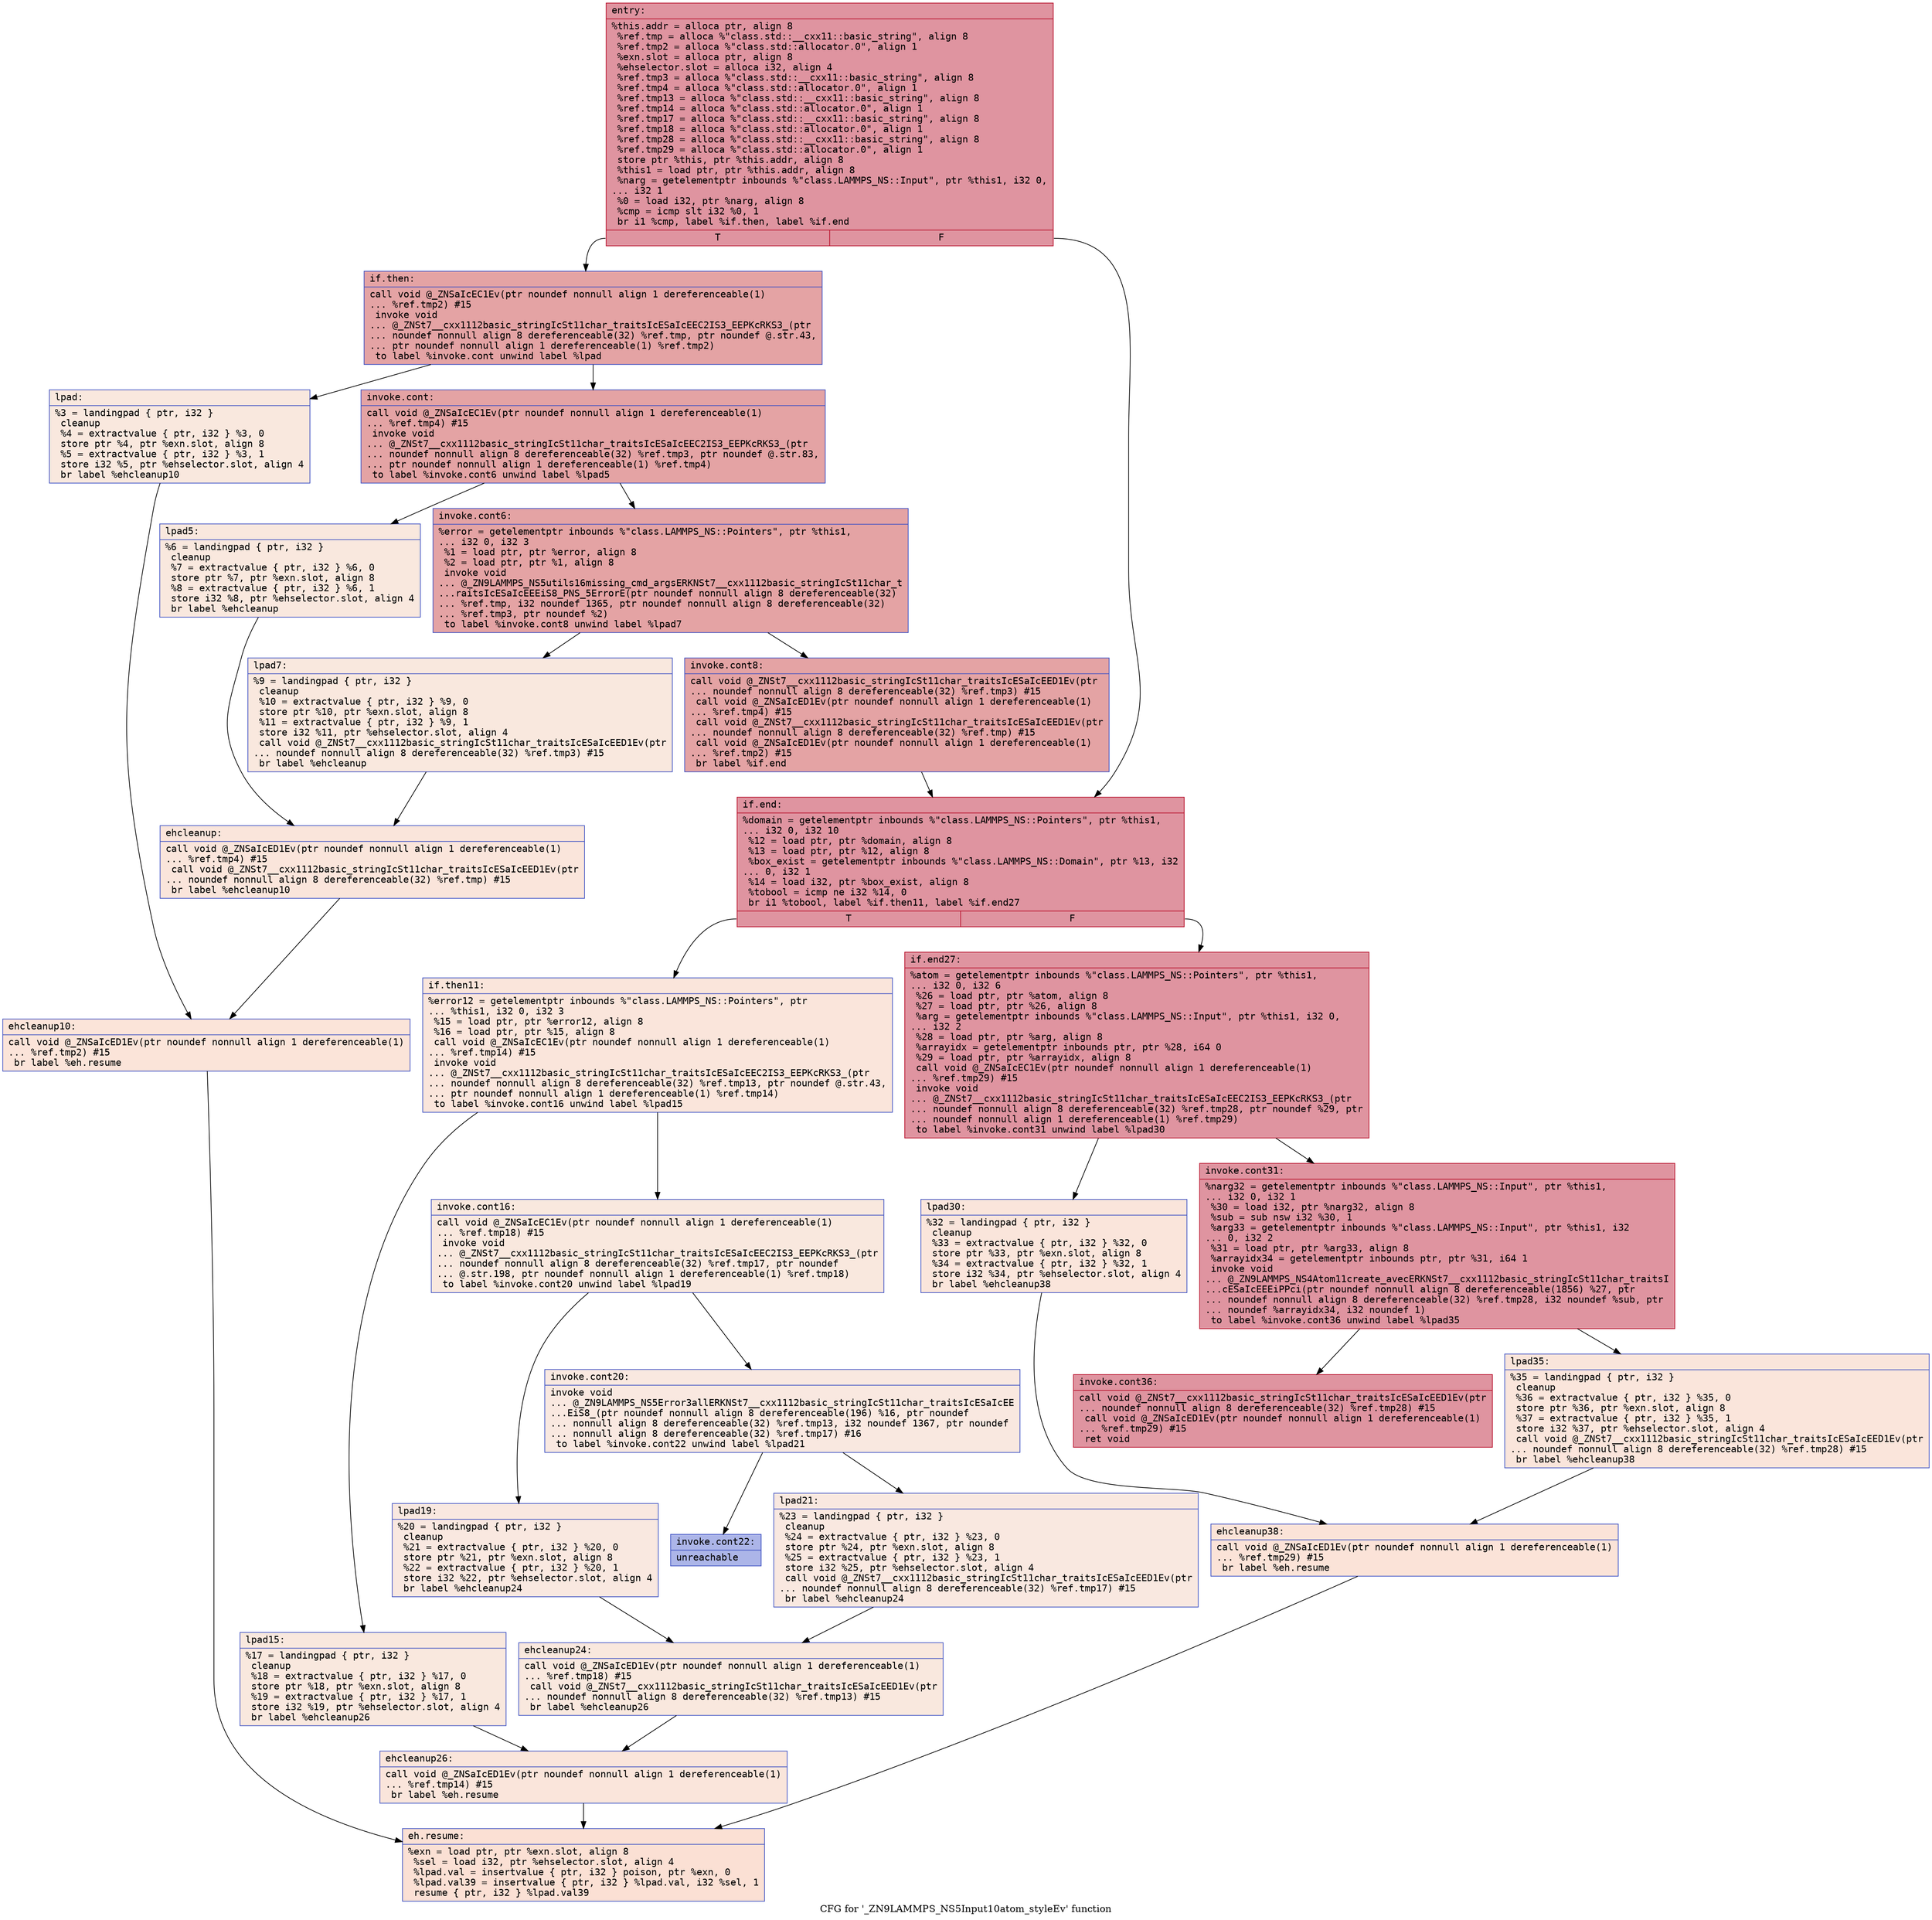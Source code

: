 digraph "CFG for '_ZN9LAMMPS_NS5Input10atom_styleEv' function" {
	label="CFG for '_ZN9LAMMPS_NS5Input10atom_styleEv' function";

	Node0x5628736901d0 [shape=record,color="#b70d28ff", style=filled, fillcolor="#b70d2870" fontname="Courier",label="{entry:\l|  %this.addr = alloca ptr, align 8\l  %ref.tmp = alloca %\"class.std::__cxx11::basic_string\", align 8\l  %ref.tmp2 = alloca %\"class.std::allocator.0\", align 1\l  %exn.slot = alloca ptr, align 8\l  %ehselector.slot = alloca i32, align 4\l  %ref.tmp3 = alloca %\"class.std::__cxx11::basic_string\", align 8\l  %ref.tmp4 = alloca %\"class.std::allocator.0\", align 1\l  %ref.tmp13 = alloca %\"class.std::__cxx11::basic_string\", align 8\l  %ref.tmp14 = alloca %\"class.std::allocator.0\", align 1\l  %ref.tmp17 = alloca %\"class.std::__cxx11::basic_string\", align 8\l  %ref.tmp18 = alloca %\"class.std::allocator.0\", align 1\l  %ref.tmp28 = alloca %\"class.std::__cxx11::basic_string\", align 8\l  %ref.tmp29 = alloca %\"class.std::allocator.0\", align 1\l  store ptr %this, ptr %this.addr, align 8\l  %this1 = load ptr, ptr %this.addr, align 8\l  %narg = getelementptr inbounds %\"class.LAMMPS_NS::Input\", ptr %this1, i32 0,\l... i32 1\l  %0 = load i32, ptr %narg, align 8\l  %cmp = icmp slt i32 %0, 1\l  br i1 %cmp, label %if.then, label %if.end\l|{<s0>T|<s1>F}}"];
	Node0x5628736901d0:s0 -> Node0x562873690ef0[tooltip="entry -> if.then\nProbability 37.50%" ];
	Node0x5628736901d0:s1 -> Node0x562873690f60[tooltip="entry -> if.end\nProbability 62.50%" ];
	Node0x562873690ef0 [shape=record,color="#3d50c3ff", style=filled, fillcolor="#c32e3170" fontname="Courier",label="{if.then:\l|  call void @_ZNSaIcEC1Ev(ptr noundef nonnull align 1 dereferenceable(1)\l... %ref.tmp2) #15\l  invoke void\l... @_ZNSt7__cxx1112basic_stringIcSt11char_traitsIcESaIcEEC2IS3_EEPKcRKS3_(ptr\l... noundef nonnull align 8 dereferenceable(32) %ref.tmp, ptr noundef @.str.43,\l... ptr noundef nonnull align 1 dereferenceable(1) %ref.tmp2)\l          to label %invoke.cont unwind label %lpad\l}"];
	Node0x562873690ef0 -> Node0x562873691200[tooltip="if.then -> invoke.cont\nProbability 100.00%" ];
	Node0x562873690ef0 -> Node0x562873691280[tooltip="if.then -> lpad\nProbability 0.00%" ];
	Node0x562873691200 [shape=record,color="#3d50c3ff", style=filled, fillcolor="#c32e3170" fontname="Courier",label="{invoke.cont:\l|  call void @_ZNSaIcEC1Ev(ptr noundef nonnull align 1 dereferenceable(1)\l... %ref.tmp4) #15\l  invoke void\l... @_ZNSt7__cxx1112basic_stringIcSt11char_traitsIcESaIcEEC2IS3_EEPKcRKS3_(ptr\l... noundef nonnull align 8 dereferenceable(32) %ref.tmp3, ptr noundef @.str.83,\l... ptr noundef nonnull align 1 dereferenceable(1) %ref.tmp4)\l          to label %invoke.cont6 unwind label %lpad5\l}"];
	Node0x562873691200 -> Node0x5628736915a0[tooltip="invoke.cont -> invoke.cont6\nProbability 100.00%" ];
	Node0x562873691200 -> Node0x5628736915f0[tooltip="invoke.cont -> lpad5\nProbability 0.00%" ];
	Node0x5628736915a0 [shape=record,color="#3d50c3ff", style=filled, fillcolor="#c32e3170" fontname="Courier",label="{invoke.cont6:\l|  %error = getelementptr inbounds %\"class.LAMMPS_NS::Pointers\", ptr %this1,\l... i32 0, i32 3\l  %1 = load ptr, ptr %error, align 8\l  %2 = load ptr, ptr %1, align 8\l  invoke void\l... @_ZN9LAMMPS_NS5utils16missing_cmd_argsERKNSt7__cxx1112basic_stringIcSt11char_t\l...raitsIcESaIcEEEiS8_PNS_5ErrorE(ptr noundef nonnull align 8 dereferenceable(32)\l... %ref.tmp, i32 noundef 1365, ptr noundef nonnull align 8 dereferenceable(32)\l... %ref.tmp3, ptr noundef %2)\l          to label %invoke.cont8 unwind label %lpad7\l}"];
	Node0x5628736915a0 -> Node0x562873691550[tooltip="invoke.cont6 -> invoke.cont8\nProbability 100.00%" ];
	Node0x5628736915a0 -> Node0x562873691c90[tooltip="invoke.cont6 -> lpad7\nProbability 0.00%" ];
	Node0x562873691550 [shape=record,color="#3d50c3ff", style=filled, fillcolor="#c32e3170" fontname="Courier",label="{invoke.cont8:\l|  call void @_ZNSt7__cxx1112basic_stringIcSt11char_traitsIcESaIcEED1Ev(ptr\l... noundef nonnull align 8 dereferenceable(32) %ref.tmp3) #15\l  call void @_ZNSaIcED1Ev(ptr noundef nonnull align 1 dereferenceable(1)\l... %ref.tmp4) #15\l  call void @_ZNSt7__cxx1112basic_stringIcSt11char_traitsIcESaIcEED1Ev(ptr\l... noundef nonnull align 8 dereferenceable(32) %ref.tmp) #15\l  call void @_ZNSaIcED1Ev(ptr noundef nonnull align 1 dereferenceable(1)\l... %ref.tmp2) #15\l  br label %if.end\l}"];
	Node0x562873691550 -> Node0x562873690f60[tooltip="invoke.cont8 -> if.end\nProbability 100.00%" ];
	Node0x562873691280 [shape=record,color="#3d50c3ff", style=filled, fillcolor="#f2cab570" fontname="Courier",label="{lpad:\l|  %3 = landingpad \{ ptr, i32 \}\l          cleanup\l  %4 = extractvalue \{ ptr, i32 \} %3, 0\l  store ptr %4, ptr %exn.slot, align 8\l  %5 = extractvalue \{ ptr, i32 \} %3, 1\l  store i32 %5, ptr %ehselector.slot, align 4\l  br label %ehcleanup10\l}"];
	Node0x562873691280 -> Node0x562873692690[tooltip="lpad -> ehcleanup10\nProbability 100.00%" ];
	Node0x5628736915f0 [shape=record,color="#3d50c3ff", style=filled, fillcolor="#f2cab570" fontname="Courier",label="{lpad5:\l|  %6 = landingpad \{ ptr, i32 \}\l          cleanup\l  %7 = extractvalue \{ ptr, i32 \} %6, 0\l  store ptr %7, ptr %exn.slot, align 8\l  %8 = extractvalue \{ ptr, i32 \} %6, 1\l  store i32 %8, ptr %ehselector.slot, align 4\l  br label %ehcleanup\l}"];
	Node0x5628736915f0 -> Node0x562873692a00[tooltip="lpad5 -> ehcleanup\nProbability 100.00%" ];
	Node0x562873691c90 [shape=record,color="#3d50c3ff", style=filled, fillcolor="#f2cab570" fontname="Courier",label="{lpad7:\l|  %9 = landingpad \{ ptr, i32 \}\l          cleanup\l  %10 = extractvalue \{ ptr, i32 \} %9, 0\l  store ptr %10, ptr %exn.slot, align 8\l  %11 = extractvalue \{ ptr, i32 \} %9, 1\l  store i32 %11, ptr %ehselector.slot, align 4\l  call void @_ZNSt7__cxx1112basic_stringIcSt11char_traitsIcESaIcEED1Ev(ptr\l... noundef nonnull align 8 dereferenceable(32) %ref.tmp3) #15\l  br label %ehcleanup\l}"];
	Node0x562873691c90 -> Node0x562873692a00[tooltip="lpad7 -> ehcleanup\nProbability 100.00%" ];
	Node0x562873692a00 [shape=record,color="#3d50c3ff", style=filled, fillcolor="#f4c5ad70" fontname="Courier",label="{ehcleanup:\l|  call void @_ZNSaIcED1Ev(ptr noundef nonnull align 1 dereferenceable(1)\l... %ref.tmp4) #15\l  call void @_ZNSt7__cxx1112basic_stringIcSt11char_traitsIcESaIcEED1Ev(ptr\l... noundef nonnull align 8 dereferenceable(32) %ref.tmp) #15\l  br label %ehcleanup10\l}"];
	Node0x562873692a00 -> Node0x562873692690[tooltip="ehcleanup -> ehcleanup10\nProbability 100.00%" ];
	Node0x562873692690 [shape=record,color="#3d50c3ff", style=filled, fillcolor="#f5c1a970" fontname="Courier",label="{ehcleanup10:\l|  call void @_ZNSaIcED1Ev(ptr noundef nonnull align 1 dereferenceable(1)\l... %ref.tmp2) #15\l  br label %eh.resume\l}"];
	Node0x562873692690 -> Node0x562873693310[tooltip="ehcleanup10 -> eh.resume\nProbability 100.00%" ];
	Node0x562873690f60 [shape=record,color="#b70d28ff", style=filled, fillcolor="#b70d2870" fontname="Courier",label="{if.end:\l|  %domain = getelementptr inbounds %\"class.LAMMPS_NS::Pointers\", ptr %this1,\l... i32 0, i32 10\l  %12 = load ptr, ptr %domain, align 8\l  %13 = load ptr, ptr %12, align 8\l  %box_exist = getelementptr inbounds %\"class.LAMMPS_NS::Domain\", ptr %13, i32\l... 0, i32 1\l  %14 = load i32, ptr %box_exist, align 8\l  %tobool = icmp ne i32 %14, 0\l  br i1 %tobool, label %if.then11, label %if.end27\l|{<s0>T|<s1>F}}"];
	Node0x562873690f60:s0 -> Node0x5628736936b0[tooltip="if.end -> if.then11\nProbability 0.00%" ];
	Node0x562873690f60:s1 -> Node0x562873693730[tooltip="if.end -> if.end27\nProbability 100.00%" ];
	Node0x5628736936b0 [shape=record,color="#3d50c3ff", style=filled, fillcolor="#f4c5ad70" fontname="Courier",label="{if.then11:\l|  %error12 = getelementptr inbounds %\"class.LAMMPS_NS::Pointers\", ptr\l... %this1, i32 0, i32 3\l  %15 = load ptr, ptr %error12, align 8\l  %16 = load ptr, ptr %15, align 8\l  call void @_ZNSaIcEC1Ev(ptr noundef nonnull align 1 dereferenceable(1)\l... %ref.tmp14) #15\l  invoke void\l... @_ZNSt7__cxx1112basic_stringIcSt11char_traitsIcESaIcEEC2IS3_EEPKcRKS3_(ptr\l... noundef nonnull align 8 dereferenceable(32) %ref.tmp13, ptr noundef @.str.43,\l... ptr noundef nonnull align 1 dereferenceable(1) %ref.tmp14)\l          to label %invoke.cont16 unwind label %lpad15\l}"];
	Node0x5628736936b0 -> Node0x562873693bc0[tooltip="if.then11 -> invoke.cont16\nProbability 50.00%" ];
	Node0x5628736936b0 -> Node0x562873693c40[tooltip="if.then11 -> lpad15\nProbability 50.00%" ];
	Node0x562873693bc0 [shape=record,color="#3d50c3ff", style=filled, fillcolor="#f2cab570" fontname="Courier",label="{invoke.cont16:\l|  call void @_ZNSaIcEC1Ev(ptr noundef nonnull align 1 dereferenceable(1)\l... %ref.tmp18) #15\l  invoke void\l... @_ZNSt7__cxx1112basic_stringIcSt11char_traitsIcESaIcEEC2IS3_EEPKcRKS3_(ptr\l... noundef nonnull align 8 dereferenceable(32) %ref.tmp17, ptr noundef\l... @.str.198, ptr noundef nonnull align 1 dereferenceable(1) %ref.tmp18)\l          to label %invoke.cont20 unwind label %lpad19\l}"];
	Node0x562873693bc0 -> Node0x562873693fc0[tooltip="invoke.cont16 -> invoke.cont20\nProbability 50.00%" ];
	Node0x562873693bc0 -> Node0x562873694010[tooltip="invoke.cont16 -> lpad19\nProbability 50.00%" ];
	Node0x562873693fc0 [shape=record,color="#3d50c3ff", style=filled, fillcolor="#f1ccb870" fontname="Courier",label="{invoke.cont20:\l|  invoke void\l... @_ZN9LAMMPS_NS5Error3allERKNSt7__cxx1112basic_stringIcSt11char_traitsIcESaIcEE\l...EiS8_(ptr noundef nonnull align 8 dereferenceable(196) %16, ptr noundef\l... nonnull align 8 dereferenceable(32) %ref.tmp13, i32 noundef 1367, ptr noundef\l... nonnull align 8 dereferenceable(32) %ref.tmp17) #16\l          to label %invoke.cont22 unwind label %lpad21\l}"];
	Node0x562873693fc0 -> Node0x562873693f70[tooltip="invoke.cont20 -> invoke.cont22\nProbability 0.00%" ];
	Node0x562873693fc0 -> Node0x562873694330[tooltip="invoke.cont20 -> lpad21\nProbability 100.00%" ];
	Node0x562873693f70 [shape=record,color="#3d50c3ff", style=filled, fillcolor="#4358cb70" fontname="Courier",label="{invoke.cont22:\l|  unreachable\l}"];
	Node0x562873693c40 [shape=record,color="#3d50c3ff", style=filled, fillcolor="#f2cab570" fontname="Courier",label="{lpad15:\l|  %17 = landingpad \{ ptr, i32 \}\l          cleanup\l  %18 = extractvalue \{ ptr, i32 \} %17, 0\l  store ptr %18, ptr %exn.slot, align 8\l  %19 = extractvalue \{ ptr, i32 \} %17, 1\l  store i32 %19, ptr %ehselector.slot, align 4\l  br label %ehcleanup26\l}"];
	Node0x562873693c40 -> Node0x5628736948f0[tooltip="lpad15 -> ehcleanup26\nProbability 100.00%" ];
	Node0x562873694010 [shape=record,color="#3d50c3ff", style=filled, fillcolor="#f1ccb870" fontname="Courier",label="{lpad19:\l|  %20 = landingpad \{ ptr, i32 \}\l          cleanup\l  %21 = extractvalue \{ ptr, i32 \} %20, 0\l  store ptr %21, ptr %exn.slot, align 8\l  %22 = extractvalue \{ ptr, i32 \} %20, 1\l  store i32 %22, ptr %ehselector.slot, align 4\l  br label %ehcleanup24\l}"];
	Node0x562873694010 -> Node0x562873694c40[tooltip="lpad19 -> ehcleanup24\nProbability 100.00%" ];
	Node0x562873694330 [shape=record,color="#3d50c3ff", style=filled, fillcolor="#f1ccb870" fontname="Courier",label="{lpad21:\l|  %23 = landingpad \{ ptr, i32 \}\l          cleanup\l  %24 = extractvalue \{ ptr, i32 \} %23, 0\l  store ptr %24, ptr %exn.slot, align 8\l  %25 = extractvalue \{ ptr, i32 \} %23, 1\l  store i32 %25, ptr %ehselector.slot, align 4\l  call void @_ZNSt7__cxx1112basic_stringIcSt11char_traitsIcESaIcEED1Ev(ptr\l... noundef nonnull align 8 dereferenceable(32) %ref.tmp17) #15\l  br label %ehcleanup24\l}"];
	Node0x562873694330 -> Node0x562873694c40[tooltip="lpad21 -> ehcleanup24\nProbability 100.00%" ];
	Node0x562873694c40 [shape=record,color="#3d50c3ff", style=filled, fillcolor="#f2cab570" fontname="Courier",label="{ehcleanup24:\l|  call void @_ZNSaIcED1Ev(ptr noundef nonnull align 1 dereferenceable(1)\l... %ref.tmp18) #15\l  call void @_ZNSt7__cxx1112basic_stringIcSt11char_traitsIcESaIcEED1Ev(ptr\l... noundef nonnull align 8 dereferenceable(32) %ref.tmp13) #15\l  br label %ehcleanup26\l}"];
	Node0x562873694c40 -> Node0x5628736948f0[tooltip="ehcleanup24 -> ehcleanup26\nProbability 100.00%" ];
	Node0x5628736948f0 [shape=record,color="#3d50c3ff", style=filled, fillcolor="#f4c5ad70" fontname="Courier",label="{ehcleanup26:\l|  call void @_ZNSaIcED1Ev(ptr noundef nonnull align 1 dereferenceable(1)\l... %ref.tmp14) #15\l  br label %eh.resume\l}"];
	Node0x5628736948f0 -> Node0x562873693310[tooltip="ehcleanup26 -> eh.resume\nProbability 100.00%" ];
	Node0x562873693730 [shape=record,color="#b70d28ff", style=filled, fillcolor="#b70d2870" fontname="Courier",label="{if.end27:\l|  %atom = getelementptr inbounds %\"class.LAMMPS_NS::Pointers\", ptr %this1,\l... i32 0, i32 6\l  %26 = load ptr, ptr %atom, align 8\l  %27 = load ptr, ptr %26, align 8\l  %arg = getelementptr inbounds %\"class.LAMMPS_NS::Input\", ptr %this1, i32 0,\l... i32 2\l  %28 = load ptr, ptr %arg, align 8\l  %arrayidx = getelementptr inbounds ptr, ptr %28, i64 0\l  %29 = load ptr, ptr %arrayidx, align 8\l  call void @_ZNSaIcEC1Ev(ptr noundef nonnull align 1 dereferenceable(1)\l... %ref.tmp29) #15\l  invoke void\l... @_ZNSt7__cxx1112basic_stringIcSt11char_traitsIcESaIcEEC2IS3_EEPKcRKS3_(ptr\l... noundef nonnull align 8 dereferenceable(32) %ref.tmp28, ptr noundef %29, ptr\l... noundef nonnull align 1 dereferenceable(1) %ref.tmp29)\l          to label %invoke.cont31 unwind label %lpad30\l}"];
	Node0x562873693730 -> Node0x562873695b20[tooltip="if.end27 -> invoke.cont31\nProbability 100.00%" ];
	Node0x562873693730 -> Node0x562873695ba0[tooltip="if.end27 -> lpad30\nProbability 0.00%" ];
	Node0x562873695b20 [shape=record,color="#b70d28ff", style=filled, fillcolor="#b70d2870" fontname="Courier",label="{invoke.cont31:\l|  %narg32 = getelementptr inbounds %\"class.LAMMPS_NS::Input\", ptr %this1,\l... i32 0, i32 1\l  %30 = load i32, ptr %narg32, align 8\l  %sub = sub nsw i32 %30, 1\l  %arg33 = getelementptr inbounds %\"class.LAMMPS_NS::Input\", ptr %this1, i32\l... 0, i32 2\l  %31 = load ptr, ptr %arg33, align 8\l  %arrayidx34 = getelementptr inbounds ptr, ptr %31, i64 1\l  invoke void\l... @_ZN9LAMMPS_NS4Atom11create_avecERKNSt7__cxx1112basic_stringIcSt11char_traitsI\l...cESaIcEEEiPPci(ptr noundef nonnull align 8 dereferenceable(1856) %27, ptr\l... noundef nonnull align 8 dereferenceable(32) %ref.tmp28, i32 noundef %sub, ptr\l... noundef %arrayidx34, i32 noundef 1)\l          to label %invoke.cont36 unwind label %lpad35\l}"];
	Node0x562873695b20 -> Node0x562873695ad0[tooltip="invoke.cont31 -> invoke.cont36\nProbability 100.00%" ];
	Node0x562873695b20 -> Node0x562873696540[tooltip="invoke.cont31 -> lpad35\nProbability 0.00%" ];
	Node0x562873695ad0 [shape=record,color="#b70d28ff", style=filled, fillcolor="#b70d2870" fontname="Courier",label="{invoke.cont36:\l|  call void @_ZNSt7__cxx1112basic_stringIcSt11char_traitsIcESaIcEED1Ev(ptr\l... noundef nonnull align 8 dereferenceable(32) %ref.tmp28) #15\l  call void @_ZNSaIcED1Ev(ptr noundef nonnull align 1 dereferenceable(1)\l... %ref.tmp29) #15\l  ret void\l}"];
	Node0x562873695ba0 [shape=record,color="#3d50c3ff", style=filled, fillcolor="#f4c5ad70" fontname="Courier",label="{lpad30:\l|  %32 = landingpad \{ ptr, i32 \}\l          cleanup\l  %33 = extractvalue \{ ptr, i32 \} %32, 0\l  store ptr %33, ptr %exn.slot, align 8\l  %34 = extractvalue \{ ptr, i32 \} %32, 1\l  store i32 %34, ptr %ehselector.slot, align 4\l  br label %ehcleanup38\l}"];
	Node0x562873695ba0 -> Node0x562873696d70[tooltip="lpad30 -> ehcleanup38\nProbability 100.00%" ];
	Node0x562873696540 [shape=record,color="#3d50c3ff", style=filled, fillcolor="#f4c5ad70" fontname="Courier",label="{lpad35:\l|  %35 = landingpad \{ ptr, i32 \}\l          cleanup\l  %36 = extractvalue \{ ptr, i32 \} %35, 0\l  store ptr %36, ptr %exn.slot, align 8\l  %37 = extractvalue \{ ptr, i32 \} %35, 1\l  store i32 %37, ptr %ehselector.slot, align 4\l  call void @_ZNSt7__cxx1112basic_stringIcSt11char_traitsIcESaIcEED1Ev(ptr\l... noundef nonnull align 8 dereferenceable(32) %ref.tmp28) #15\l  br label %ehcleanup38\l}"];
	Node0x562873696540 -> Node0x562873696d70[tooltip="lpad35 -> ehcleanup38\nProbability 100.00%" ];
	Node0x562873696d70 [shape=record,color="#3d50c3ff", style=filled, fillcolor="#f6bfa670" fontname="Courier",label="{ehcleanup38:\l|  call void @_ZNSaIcED1Ev(ptr noundef nonnull align 1 dereferenceable(1)\l... %ref.tmp29) #15\l  br label %eh.resume\l}"];
	Node0x562873696d70 -> Node0x562873693310[tooltip="ehcleanup38 -> eh.resume\nProbability 100.00%" ];
	Node0x562873693310 [shape=record,color="#3d50c3ff", style=filled, fillcolor="#f7b99e70" fontname="Courier",label="{eh.resume:\l|  %exn = load ptr, ptr %exn.slot, align 8\l  %sel = load i32, ptr %ehselector.slot, align 4\l  %lpad.val = insertvalue \{ ptr, i32 \} poison, ptr %exn, 0\l  %lpad.val39 = insertvalue \{ ptr, i32 \} %lpad.val, i32 %sel, 1\l  resume \{ ptr, i32 \} %lpad.val39\l}"];
}
